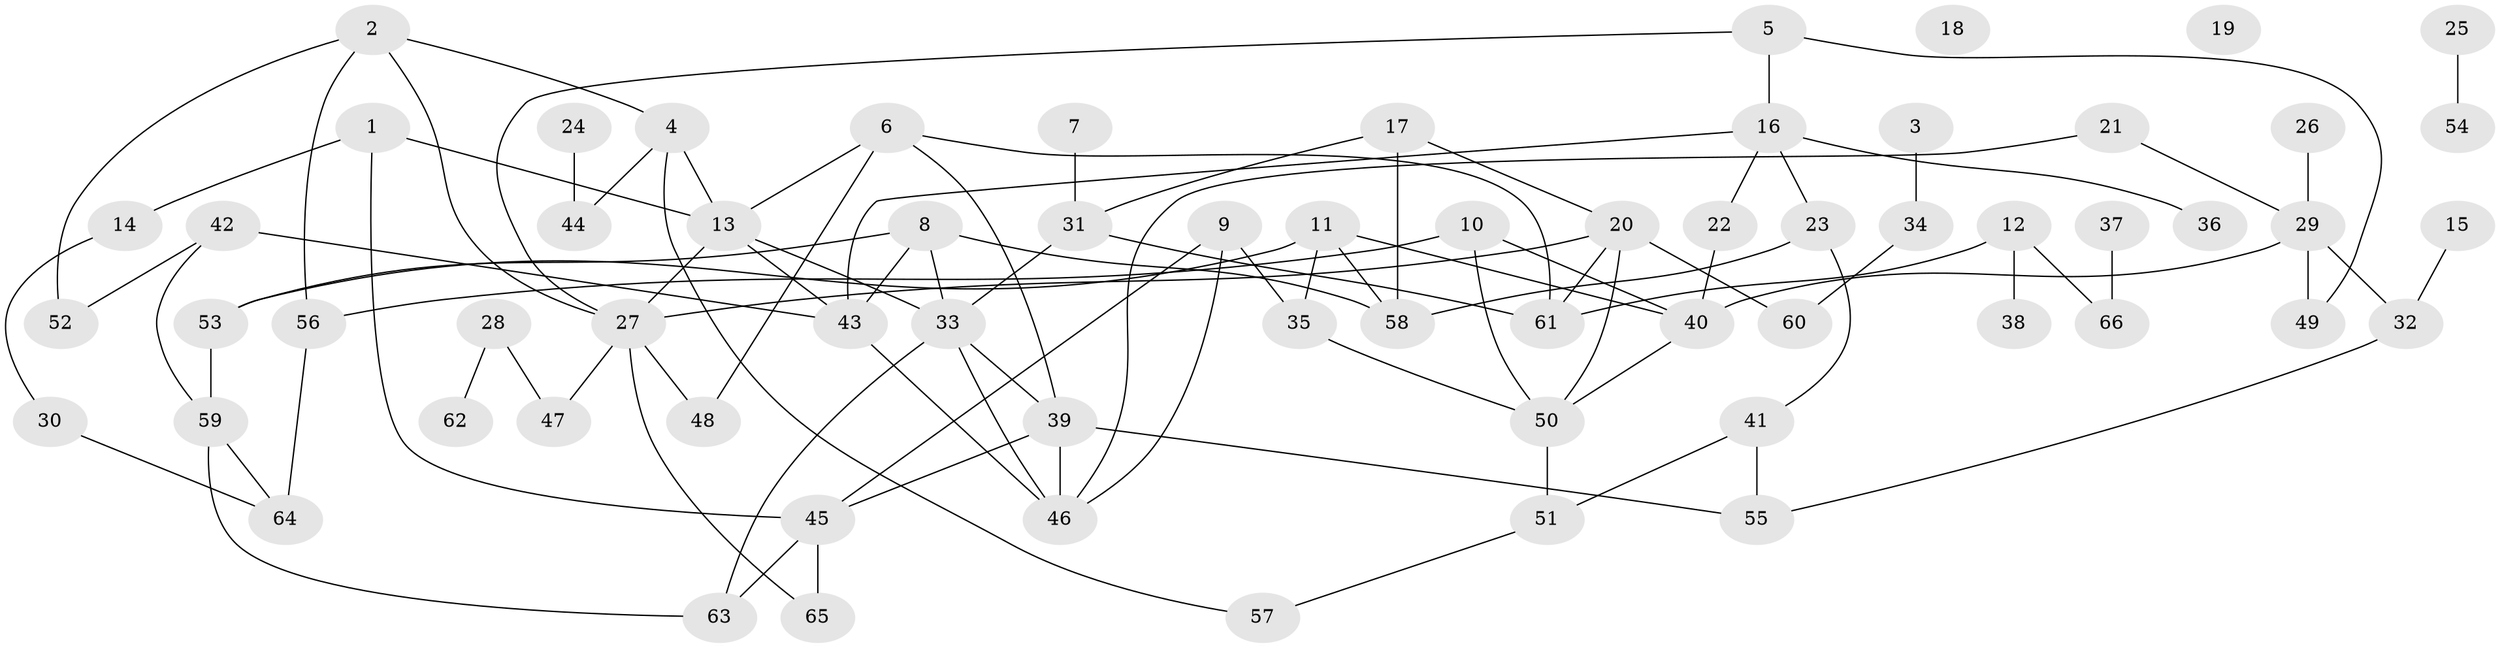 // coarse degree distribution, {1: 0.2692307692307692, 0: 0.11538461538461539, 2: 0.07692307692307693, 3: 0.11538461538461539, 4: 0.07692307692307693, 5: 0.19230769230769232, 6: 0.07692307692307693, 8: 0.038461538461538464, 7: 0.038461538461538464}
// Generated by graph-tools (version 1.1) at 2025/42/03/04/25 21:42:54]
// undirected, 66 vertices, 96 edges
graph export_dot {
graph [start="1"]
  node [color=gray90,style=filled];
  1;
  2;
  3;
  4;
  5;
  6;
  7;
  8;
  9;
  10;
  11;
  12;
  13;
  14;
  15;
  16;
  17;
  18;
  19;
  20;
  21;
  22;
  23;
  24;
  25;
  26;
  27;
  28;
  29;
  30;
  31;
  32;
  33;
  34;
  35;
  36;
  37;
  38;
  39;
  40;
  41;
  42;
  43;
  44;
  45;
  46;
  47;
  48;
  49;
  50;
  51;
  52;
  53;
  54;
  55;
  56;
  57;
  58;
  59;
  60;
  61;
  62;
  63;
  64;
  65;
  66;
  1 -- 13;
  1 -- 14;
  1 -- 45;
  2 -- 4;
  2 -- 27;
  2 -- 52;
  2 -- 56;
  3 -- 34;
  4 -- 13;
  4 -- 44;
  4 -- 57;
  5 -- 16;
  5 -- 27;
  5 -- 49;
  6 -- 13;
  6 -- 39;
  6 -- 48;
  6 -- 61;
  7 -- 31;
  8 -- 33;
  8 -- 43;
  8 -- 53;
  8 -- 58;
  9 -- 35;
  9 -- 45;
  9 -- 46;
  10 -- 40;
  10 -- 50;
  10 -- 56;
  11 -- 35;
  11 -- 40;
  11 -- 53;
  11 -- 58;
  12 -- 38;
  12 -- 61;
  12 -- 66;
  13 -- 27;
  13 -- 33;
  13 -- 43;
  14 -- 30;
  15 -- 32;
  16 -- 22;
  16 -- 23;
  16 -- 36;
  16 -- 43;
  17 -- 20;
  17 -- 31;
  17 -- 58;
  20 -- 27;
  20 -- 50;
  20 -- 60;
  20 -- 61;
  21 -- 29;
  21 -- 46;
  22 -- 40;
  23 -- 41;
  23 -- 58;
  24 -- 44;
  25 -- 54;
  26 -- 29;
  27 -- 47;
  27 -- 48;
  27 -- 65;
  28 -- 47;
  28 -- 62;
  29 -- 32;
  29 -- 40;
  29 -- 49;
  30 -- 64;
  31 -- 33;
  31 -- 61;
  32 -- 55;
  33 -- 39;
  33 -- 46;
  33 -- 63;
  34 -- 60;
  35 -- 50;
  37 -- 66;
  39 -- 45;
  39 -- 46;
  39 -- 55;
  40 -- 50;
  41 -- 51;
  41 -- 55;
  42 -- 43;
  42 -- 52;
  42 -- 59;
  43 -- 46;
  45 -- 63;
  45 -- 65;
  50 -- 51;
  51 -- 57;
  53 -- 59;
  56 -- 64;
  59 -- 63;
  59 -- 64;
}
